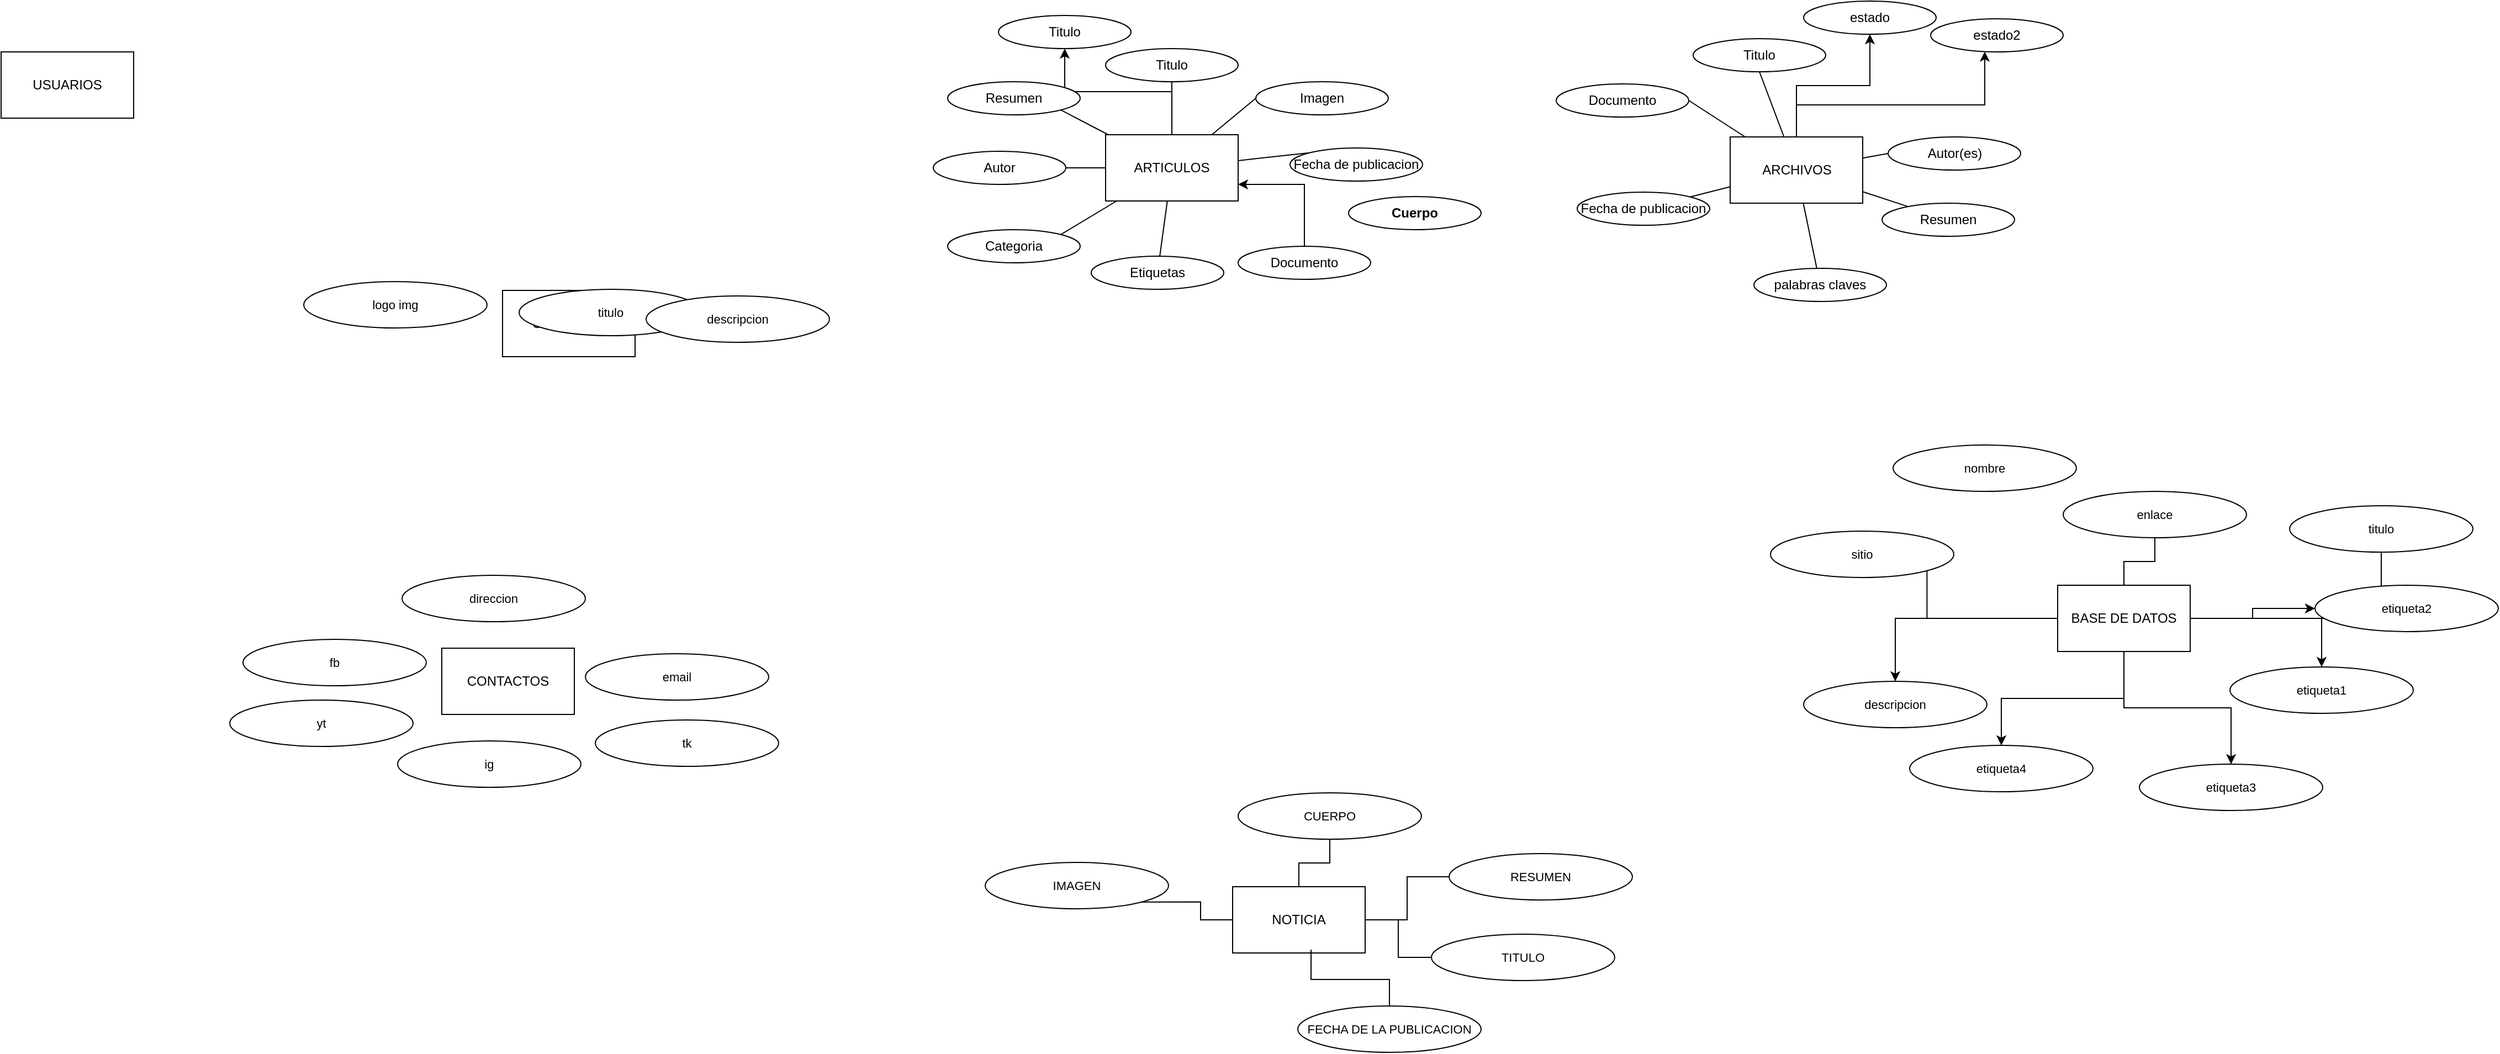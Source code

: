 <mxfile version="24.8.4">
  <diagram name="Página-1" id="BgEUgIXVF9JAin6NmmYM">
    <mxGraphModel dx="4540" dy="1693" grid="0" gridSize="10" guides="1" tooltips="0" connect="1" arrows="1" fold="1" page="1" pageScale="1" pageWidth="827" pageHeight="1169" math="0" shadow="0">
      <root>
        <mxCell id="0" />
        <mxCell id="1" parent="0" />
        <mxCell id="VjS8RUSLuPDRMbRv6DW_-11" style="rounded=0;orthogonalLoop=1;jettySize=auto;html=1;labelBackgroundColor=none;fontColor=default;startArrow=none;startFill=0;endArrow=none;endFill=0;" parent="1" source="VjS8RUSLuPDRMbRv6DW_-1" target="VjS8RUSLuPDRMbRv6DW_-6" edge="1">
          <mxGeometry relative="1" as="geometry" />
        </mxCell>
        <mxCell id="U4oDMc-3Pv_o8gQOZ0Js-1" style="edgeStyle=none;shape=connector;rounded=0;orthogonalLoop=1;jettySize=auto;html=1;entryX=0;entryY=0.5;entryDx=0;entryDy=0;strokeColor=default;align=center;verticalAlign=middle;fontFamily=Helvetica;fontSize=11;fontColor=default;labelBackgroundColor=none;startArrow=none;startFill=0;endArrow=none;endFill=0;" parent="1" source="VjS8RUSLuPDRMbRv6DW_-1" target="VjS8RUSLuPDRMbRv6DW_-7" edge="1">
          <mxGeometry relative="1" as="geometry" />
        </mxCell>
        <mxCell id="U4oDMc-3Pv_o8gQOZ0Js-2" style="edgeStyle=none;shape=connector;rounded=0;orthogonalLoop=1;jettySize=auto;html=1;entryX=0.5;entryY=1;entryDx=0;entryDy=0;strokeColor=default;align=center;verticalAlign=middle;fontFamily=Helvetica;fontSize=11;fontColor=default;labelBackgroundColor=none;startArrow=none;startFill=0;endArrow=none;endFill=0;" parent="1" source="VjS8RUSLuPDRMbRv6DW_-1" target="VjS8RUSLuPDRMbRv6DW_-2" edge="1">
          <mxGeometry relative="1" as="geometry" />
        </mxCell>
        <mxCell id="U4oDMc-3Pv_o8gQOZ0Js-3" style="edgeStyle=none;shape=connector;rounded=0;orthogonalLoop=1;jettySize=auto;html=1;entryX=1;entryY=1;entryDx=0;entryDy=0;strokeColor=default;align=center;verticalAlign=middle;fontFamily=Helvetica;fontSize=11;fontColor=default;labelBackgroundColor=none;startArrow=none;startFill=0;endArrow=none;endFill=0;" parent="1" source="VjS8RUSLuPDRMbRv6DW_-1" target="VjS8RUSLuPDRMbRv6DW_-3" edge="1">
          <mxGeometry relative="1" as="geometry" />
        </mxCell>
        <mxCell id="U4oDMc-3Pv_o8gQOZ0Js-4" style="edgeStyle=none;shape=connector;rounded=0;orthogonalLoop=1;jettySize=auto;html=1;entryX=1;entryY=0.5;entryDx=0;entryDy=0;strokeColor=default;align=center;verticalAlign=middle;fontFamily=Helvetica;fontSize=11;fontColor=default;labelBackgroundColor=none;startArrow=none;startFill=0;endArrow=none;endFill=0;" parent="1" source="VjS8RUSLuPDRMbRv6DW_-1" target="VjS8RUSLuPDRMbRv6DW_-5" edge="1">
          <mxGeometry relative="1" as="geometry" />
        </mxCell>
        <mxCell id="U4oDMc-3Pv_o8gQOZ0Js-5" style="edgeStyle=none;shape=connector;rounded=0;orthogonalLoop=1;jettySize=auto;html=1;entryX=1;entryY=0;entryDx=0;entryDy=0;strokeColor=default;align=center;verticalAlign=middle;fontFamily=Helvetica;fontSize=11;fontColor=default;labelBackgroundColor=none;startArrow=none;startFill=0;endArrow=none;endFill=0;" parent="1" source="VjS8RUSLuPDRMbRv6DW_-1" target="VjS8RUSLuPDRMbRv6DW_-4" edge="1">
          <mxGeometry relative="1" as="geometry" />
        </mxCell>
        <mxCell id="U4oDMc-3Pv_o8gQOZ0Js-25" style="edgeStyle=none;shape=connector;rounded=0;orthogonalLoop=1;jettySize=auto;html=1;entryX=0;entryY=0;entryDx=0;entryDy=0;strokeColor=default;align=center;verticalAlign=middle;fontFamily=Helvetica;fontSize=11;fontColor=default;labelBackgroundColor=none;startArrow=none;startFill=0;endArrow=none;endFill=0;" parent="1" source="VjS8RUSLuPDRMbRv6DW_-1" target="U4oDMc-3Pv_o8gQOZ0Js-24" edge="1">
          <mxGeometry relative="1" as="geometry" />
        </mxCell>
        <mxCell id="QELncUo0DAYDPfjyvbqe-34" style="edgeStyle=orthogonalEdgeStyle;rounded=0;orthogonalLoop=1;jettySize=auto;html=1;" edge="1" parent="1" source="VjS8RUSLuPDRMbRv6DW_-1" target="QELncUo0DAYDPfjyvbqe-33">
          <mxGeometry relative="1" as="geometry" />
        </mxCell>
        <mxCell id="VjS8RUSLuPDRMbRv6DW_-1" value="ARTICULOS" style="rounded=0;whiteSpace=wrap;html=1;labelBackgroundColor=none;" parent="1" vertex="1">
          <mxGeometry x="228" y="152" width="120" height="60" as="geometry" />
        </mxCell>
        <mxCell id="VjS8RUSLuPDRMbRv6DW_-2" value="Titulo" style="ellipse;whiteSpace=wrap;html=1;rounded=0;labelBackgroundColor=none;" parent="1" vertex="1">
          <mxGeometry x="228" y="74" width="120" height="30" as="geometry" />
        </mxCell>
        <mxCell id="VjS8RUSLuPDRMbRv6DW_-3" value="Resumen" style="ellipse;whiteSpace=wrap;html=1;rounded=0;labelBackgroundColor=none;" parent="1" vertex="1">
          <mxGeometry x="85" y="104" width="120" height="30" as="geometry" />
        </mxCell>
        <mxCell id="VjS8RUSLuPDRMbRv6DW_-4" value="Categoria" style="ellipse;whiteSpace=wrap;html=1;rounded=0;labelBackgroundColor=none;" parent="1" vertex="1">
          <mxGeometry x="85" y="238" width="120" height="30" as="geometry" />
        </mxCell>
        <mxCell id="VjS8RUSLuPDRMbRv6DW_-5" value="Autor" style="ellipse;whiteSpace=wrap;html=1;rounded=0;labelBackgroundColor=none;" parent="1" vertex="1">
          <mxGeometry x="72" y="167" width="120" height="30" as="geometry" />
        </mxCell>
        <mxCell id="VjS8RUSLuPDRMbRv6DW_-6" value="Etiquetas" style="ellipse;whiteSpace=wrap;html=1;rounded=0;labelBackgroundColor=none;" parent="1" vertex="1">
          <mxGeometry x="215" y="262" width="120" height="30" as="geometry" />
        </mxCell>
        <mxCell id="VjS8RUSLuPDRMbRv6DW_-7" value="Imagen" style="ellipse;whiteSpace=wrap;html=1;rounded=0;labelBackgroundColor=none;" parent="1" vertex="1">
          <mxGeometry x="364" y="104" width="120" height="30" as="geometry" />
        </mxCell>
        <mxCell id="U4oDMc-3Pv_o8gQOZ0Js-6" style="rounded=0;orthogonalLoop=1;jettySize=auto;html=1;labelBackgroundColor=none;fontColor=default;startArrow=none;startFill=0;endArrow=none;endFill=0;" parent="1" source="U4oDMc-3Pv_o8gQOZ0Js-12" target="U4oDMc-3Pv_o8gQOZ0Js-15" edge="1">
          <mxGeometry relative="1" as="geometry" />
        </mxCell>
        <mxCell id="U4oDMc-3Pv_o8gQOZ0Js-7" style="edgeStyle=none;shape=connector;rounded=0;orthogonalLoop=1;jettySize=auto;html=1;entryX=0;entryY=0.5;entryDx=0;entryDy=0;strokeColor=default;align=center;verticalAlign=middle;fontFamily=Helvetica;fontSize=11;fontColor=default;labelBackgroundColor=none;startArrow=none;startFill=0;endArrow=none;endFill=0;" parent="1" source="U4oDMc-3Pv_o8gQOZ0Js-12" target="U4oDMc-3Pv_o8gQOZ0Js-16" edge="1">
          <mxGeometry relative="1" as="geometry" />
        </mxCell>
        <mxCell id="U4oDMc-3Pv_o8gQOZ0Js-8" style="edgeStyle=none;shape=connector;rounded=0;orthogonalLoop=1;jettySize=auto;html=1;entryX=0.5;entryY=1;entryDx=0;entryDy=0;strokeColor=default;align=center;verticalAlign=middle;fontFamily=Helvetica;fontSize=11;fontColor=default;labelBackgroundColor=none;startArrow=none;startFill=0;endArrow=none;endFill=0;" parent="1" source="U4oDMc-3Pv_o8gQOZ0Js-12" target="U4oDMc-3Pv_o8gQOZ0Js-13" edge="1">
          <mxGeometry relative="1" as="geometry" />
        </mxCell>
        <mxCell id="U4oDMc-3Pv_o8gQOZ0Js-11" style="edgeStyle=none;shape=connector;rounded=0;orthogonalLoop=1;jettySize=auto;html=1;entryX=1;entryY=0.5;entryDx=0;entryDy=0;strokeColor=default;align=center;verticalAlign=middle;fontFamily=Helvetica;fontSize=11;fontColor=default;labelBackgroundColor=none;startArrow=none;startFill=0;endArrow=none;endFill=0;" parent="1" source="U4oDMc-3Pv_o8gQOZ0Js-12" target="U4oDMc-3Pv_o8gQOZ0Js-14" edge="1">
          <mxGeometry relative="1" as="geometry" />
        </mxCell>
        <mxCell id="U4oDMc-3Pv_o8gQOZ0Js-21" style="edgeStyle=none;shape=connector;rounded=0;orthogonalLoop=1;jettySize=auto;html=1;strokeColor=default;align=center;verticalAlign=middle;fontFamily=Helvetica;fontSize=11;fontColor=default;labelBackgroundColor=none;startArrow=none;startFill=0;endArrow=none;endFill=0;" parent="1" source="U4oDMc-3Pv_o8gQOZ0Js-12" target="U4oDMc-3Pv_o8gQOZ0Js-20" edge="1">
          <mxGeometry relative="1" as="geometry" />
        </mxCell>
        <mxCell id="U4oDMc-3Pv_o8gQOZ0Js-23" style="edgeStyle=none;shape=connector;rounded=0;orthogonalLoop=1;jettySize=auto;html=1;strokeColor=default;align=center;verticalAlign=middle;fontFamily=Helvetica;fontSize=11;fontColor=default;labelBackgroundColor=none;startArrow=none;startFill=0;endArrow=none;endFill=0;" parent="1" source="U4oDMc-3Pv_o8gQOZ0Js-12" target="U4oDMc-3Pv_o8gQOZ0Js-22" edge="1">
          <mxGeometry relative="1" as="geometry" />
        </mxCell>
        <mxCell id="QELncUo0DAYDPfjyvbqe-29" style="edgeStyle=orthogonalEdgeStyle;rounded=0;orthogonalLoop=1;jettySize=auto;html=1;" edge="1" parent="1" source="U4oDMc-3Pv_o8gQOZ0Js-12" target="QELncUo0DAYDPfjyvbqe-28">
          <mxGeometry relative="1" as="geometry" />
        </mxCell>
        <mxCell id="QELncUo0DAYDPfjyvbqe-31" style="edgeStyle=orthogonalEdgeStyle;rounded=0;orthogonalLoop=1;jettySize=auto;html=1;" edge="1" parent="1" source="U4oDMc-3Pv_o8gQOZ0Js-12" target="QELncUo0DAYDPfjyvbqe-30">
          <mxGeometry relative="1" as="geometry">
            <Array as="points">
              <mxPoint x="854" y="125" />
              <mxPoint x="1024" y="125" />
            </Array>
          </mxGeometry>
        </mxCell>
        <mxCell id="U4oDMc-3Pv_o8gQOZ0Js-12" value="ARCHIVOS" style="rounded=0;whiteSpace=wrap;html=1;labelBackgroundColor=none;" parent="1" vertex="1">
          <mxGeometry x="793.5" y="154" width="120" height="60" as="geometry" />
        </mxCell>
        <mxCell id="U4oDMc-3Pv_o8gQOZ0Js-13" value="Titulo" style="ellipse;whiteSpace=wrap;html=1;rounded=0;labelBackgroundColor=none;" parent="1" vertex="1">
          <mxGeometry x="760" y="65" width="120" height="30" as="geometry" />
        </mxCell>
        <mxCell id="U4oDMc-3Pv_o8gQOZ0Js-14" value="Documento" style="ellipse;whiteSpace=wrap;html=1;rounded=0;labelBackgroundColor=none;" parent="1" vertex="1">
          <mxGeometry x="636" y="106" width="120" height="30" as="geometry" />
        </mxCell>
        <mxCell id="U4oDMc-3Pv_o8gQOZ0Js-15" value="Fecha de publicacion" style="ellipse;whiteSpace=wrap;html=1;rounded=0;labelBackgroundColor=none;" parent="1" vertex="1">
          <mxGeometry x="655" y="204" width="120" height="30" as="geometry" />
        </mxCell>
        <mxCell id="U4oDMc-3Pv_o8gQOZ0Js-16" value="Autor(es)" style="ellipse;whiteSpace=wrap;html=1;rounded=0;labelBackgroundColor=none;" parent="1" vertex="1">
          <mxGeometry x="936.5" y="154" width="120" height="30" as="geometry" />
        </mxCell>
        <mxCell id="U4oDMc-3Pv_o8gQOZ0Js-18" value="USUARIOS" style="rounded=0;whiteSpace=wrap;html=1;labelBackgroundColor=none;" parent="1" vertex="1">
          <mxGeometry x="-772" y="77" width="120" height="60" as="geometry" />
        </mxCell>
        <mxCell id="QqLRDMsVvMt8dBRcY5Dh-9" style="edgeStyle=orthogonalEdgeStyle;shape=connector;rounded=0;orthogonalLoop=1;jettySize=auto;html=1;entryX=1;entryY=1;entryDx=0;entryDy=0;strokeColor=default;align=center;verticalAlign=middle;fontFamily=Helvetica;fontSize=11;fontColor=default;labelBackgroundColor=default;endArrow=none;endFill=0;" parent="1" source="U4oDMc-3Pv_o8gQOZ0Js-19" target="QqLRDMsVvMt8dBRcY5Dh-6" edge="1">
          <mxGeometry relative="1" as="geometry" />
        </mxCell>
        <mxCell id="QqLRDMsVvMt8dBRcY5Dh-10" style="edgeStyle=orthogonalEdgeStyle;shape=connector;rounded=0;orthogonalLoop=1;jettySize=auto;html=1;strokeColor=default;align=center;verticalAlign=middle;fontFamily=Helvetica;fontSize=11;fontColor=default;labelBackgroundColor=default;endArrow=none;endFill=0;" parent="1" source="U4oDMc-3Pv_o8gQOZ0Js-19" target="QqLRDMsVvMt8dBRcY5Dh-7" edge="1">
          <mxGeometry relative="1" as="geometry" />
        </mxCell>
        <mxCell id="QqLRDMsVvMt8dBRcY5Dh-11" style="edgeStyle=orthogonalEdgeStyle;shape=connector;rounded=0;orthogonalLoop=1;jettySize=auto;html=1;strokeColor=default;align=center;verticalAlign=middle;fontFamily=Helvetica;fontSize=11;fontColor=default;labelBackgroundColor=default;endArrow=none;endFill=0;" parent="1" source="U4oDMc-3Pv_o8gQOZ0Js-19" target="QqLRDMsVvMt8dBRcY5Dh-8" edge="1">
          <mxGeometry relative="1" as="geometry" />
        </mxCell>
        <mxCell id="QELncUo0DAYDPfjyvbqe-7" style="edgeStyle=orthogonalEdgeStyle;rounded=0;orthogonalLoop=1;jettySize=auto;html=1;" edge="1" parent="1" source="U4oDMc-3Pv_o8gQOZ0Js-19" target="QELncUo0DAYDPfjyvbqe-5">
          <mxGeometry relative="1" as="geometry" />
        </mxCell>
        <mxCell id="QELncUo0DAYDPfjyvbqe-8" style="edgeStyle=orthogonalEdgeStyle;rounded=0;orthogonalLoop=1;jettySize=auto;html=1;" edge="1" parent="1" source="U4oDMc-3Pv_o8gQOZ0Js-19" target="QELncUo0DAYDPfjyvbqe-4">
          <mxGeometry relative="1" as="geometry" />
        </mxCell>
        <mxCell id="QELncUo0DAYDPfjyvbqe-9" style="edgeStyle=orthogonalEdgeStyle;rounded=0;orthogonalLoop=1;jettySize=auto;html=1;" edge="1" parent="1" source="U4oDMc-3Pv_o8gQOZ0Js-19" target="QELncUo0DAYDPfjyvbqe-3">
          <mxGeometry relative="1" as="geometry" />
        </mxCell>
        <mxCell id="QELncUo0DAYDPfjyvbqe-10" style="edgeStyle=orthogonalEdgeStyle;rounded=0;orthogonalLoop=1;jettySize=auto;html=1;" edge="1" parent="1" source="U4oDMc-3Pv_o8gQOZ0Js-19" target="QELncUo0DAYDPfjyvbqe-2">
          <mxGeometry relative="1" as="geometry" />
        </mxCell>
        <mxCell id="QELncUo0DAYDPfjyvbqe-11" style="edgeStyle=orthogonalEdgeStyle;rounded=0;orthogonalLoop=1;jettySize=auto;html=1;" edge="1" parent="1" source="U4oDMc-3Pv_o8gQOZ0Js-19" target="QELncUo0DAYDPfjyvbqe-1">
          <mxGeometry relative="1" as="geometry" />
        </mxCell>
        <mxCell id="U4oDMc-3Pv_o8gQOZ0Js-19" value="BASE DE DATOS" style="rounded=0;whiteSpace=wrap;html=1;labelBackgroundColor=none;" parent="1" vertex="1">
          <mxGeometry x="1090" y="560" width="120" height="60" as="geometry" />
        </mxCell>
        <mxCell id="U4oDMc-3Pv_o8gQOZ0Js-20" value="Resumen" style="ellipse;whiteSpace=wrap;html=1;rounded=0;labelBackgroundColor=none;" parent="1" vertex="1">
          <mxGeometry x="931" y="214" width="120" height="30" as="geometry" />
        </mxCell>
        <mxCell id="U4oDMc-3Pv_o8gQOZ0Js-22" value="palabras claves" style="ellipse;whiteSpace=wrap;html=1;rounded=0;labelBackgroundColor=none;" parent="1" vertex="1">
          <mxGeometry x="815" y="273" width="120" height="30" as="geometry" />
        </mxCell>
        <mxCell id="U4oDMc-3Pv_o8gQOZ0Js-24" value="Fecha de publicacion" style="ellipse;whiteSpace=wrap;html=1;rounded=0;labelBackgroundColor=none;" parent="1" vertex="1">
          <mxGeometry x="395" y="164" width="120" height="30" as="geometry" />
        </mxCell>
        <mxCell id="QqLRDMsVvMt8dBRcY5Dh-6" value="sitio" style="ellipse;whiteSpace=wrap;html=1;fontFamily=Helvetica;fontSize=11;fontColor=default;labelBackgroundColor=default;" parent="1" vertex="1">
          <mxGeometry x="830" y="511" width="166" height="42" as="geometry" />
        </mxCell>
        <mxCell id="QqLRDMsVvMt8dBRcY5Dh-7" value="enlace" style="ellipse;whiteSpace=wrap;html=1;fontFamily=Helvetica;fontSize=11;fontColor=default;labelBackgroundColor=default;" parent="1" vertex="1">
          <mxGeometry x="1095" y="475" width="166" height="42" as="geometry" />
        </mxCell>
        <mxCell id="QqLRDMsVvMt8dBRcY5Dh-8" value="titulo" style="ellipse;whiteSpace=wrap;html=1;fontFamily=Helvetica;fontSize=11;fontColor=default;labelBackgroundColor=default;" parent="1" vertex="1">
          <mxGeometry x="1300" y="488" width="166" height="42" as="geometry" />
        </mxCell>
        <mxCell id="QqLRDMsVvMt8dBRcY5Dh-12" value="nombre" style="ellipse;whiteSpace=wrap;html=1;fontFamily=Helvetica;fontSize=11;fontColor=default;labelBackgroundColor=default;" parent="1" vertex="1">
          <mxGeometry x="941" y="433" width="166" height="42" as="geometry" />
        </mxCell>
        <mxCell id="QqLRDMsVvMt8dBRcY5Dh-13" style="edgeStyle=orthogonalEdgeStyle;shape=connector;rounded=0;orthogonalLoop=1;jettySize=auto;html=1;entryX=1;entryY=1;entryDx=0;entryDy=0;strokeColor=default;align=center;verticalAlign=middle;fontFamily=Helvetica;fontSize=11;fontColor=default;labelBackgroundColor=default;endArrow=none;endFill=0;" parent="1" source="QqLRDMsVvMt8dBRcY5Dh-16" target="QqLRDMsVvMt8dBRcY5Dh-17" edge="1">
          <mxGeometry relative="1" as="geometry" />
        </mxCell>
        <mxCell id="QqLRDMsVvMt8dBRcY5Dh-14" style="edgeStyle=orthogonalEdgeStyle;shape=connector;rounded=0;orthogonalLoop=1;jettySize=auto;html=1;strokeColor=default;align=center;verticalAlign=middle;fontFamily=Helvetica;fontSize=11;fontColor=default;labelBackgroundColor=default;endArrow=none;endFill=0;" parent="1" source="QqLRDMsVvMt8dBRcY5Dh-16" target="QqLRDMsVvMt8dBRcY5Dh-18" edge="1">
          <mxGeometry relative="1" as="geometry" />
        </mxCell>
        <mxCell id="QqLRDMsVvMt8dBRcY5Dh-15" style="edgeStyle=orthogonalEdgeStyle;shape=connector;rounded=0;orthogonalLoop=1;jettySize=auto;html=1;strokeColor=default;align=center;verticalAlign=middle;fontFamily=Helvetica;fontSize=11;fontColor=default;labelBackgroundColor=default;endArrow=none;endFill=0;" parent="1" source="QqLRDMsVvMt8dBRcY5Dh-16" target="QqLRDMsVvMt8dBRcY5Dh-19" edge="1">
          <mxGeometry relative="1" as="geometry" />
        </mxCell>
        <mxCell id="QqLRDMsVvMt8dBRcY5Dh-16" value="NOTICIA" style="rounded=0;whiteSpace=wrap;html=1;labelBackgroundColor=none;" parent="1" vertex="1">
          <mxGeometry x="343" y="833" width="120" height="60" as="geometry" />
        </mxCell>
        <mxCell id="QqLRDMsVvMt8dBRcY5Dh-17" value="IMAGEN" style="ellipse;whiteSpace=wrap;html=1;fontFamily=Helvetica;fontSize=11;fontColor=default;labelBackgroundColor=default;" parent="1" vertex="1">
          <mxGeometry x="119" y="811" width="166" height="42" as="geometry" />
        </mxCell>
        <mxCell id="QqLRDMsVvMt8dBRcY5Dh-18" value="CUERPO" style="ellipse;whiteSpace=wrap;html=1;fontFamily=Helvetica;fontSize=11;fontColor=default;labelBackgroundColor=default;" parent="1" vertex="1">
          <mxGeometry x="348" y="748" width="166" height="42" as="geometry" />
        </mxCell>
        <mxCell id="QqLRDMsVvMt8dBRcY5Dh-19" value="RESUMEN" style="ellipse;whiteSpace=wrap;html=1;fontFamily=Helvetica;fontSize=11;fontColor=default;labelBackgroundColor=default;" parent="1" vertex="1">
          <mxGeometry x="539" y="803" width="166" height="42" as="geometry" />
        </mxCell>
        <mxCell id="QqLRDMsVvMt8dBRcY5Dh-21" style="edgeStyle=orthogonalEdgeStyle;shape=connector;rounded=0;orthogonalLoop=1;jettySize=auto;html=1;strokeColor=default;align=center;verticalAlign=middle;fontFamily=Helvetica;fontSize=11;fontColor=default;labelBackgroundColor=default;endArrow=none;endFill=0;" parent="1" source="QqLRDMsVvMt8dBRcY5Dh-20" target="QqLRDMsVvMt8dBRcY5Dh-16" edge="1">
          <mxGeometry relative="1" as="geometry" />
        </mxCell>
        <mxCell id="QqLRDMsVvMt8dBRcY5Dh-20" value="TITULO" style="ellipse;whiteSpace=wrap;html=1;fontFamily=Helvetica;fontSize=11;fontColor=default;labelBackgroundColor=default;" parent="1" vertex="1">
          <mxGeometry x="523" y="876" width="166" height="42" as="geometry" />
        </mxCell>
        <mxCell id="QqLRDMsVvMt8dBRcY5Dh-22" value="FECHA DE LA PUBLICACION" style="ellipse;whiteSpace=wrap;html=1;fontFamily=Helvetica;fontSize=11;fontColor=default;labelBackgroundColor=default;" parent="1" vertex="1">
          <mxGeometry x="402" y="941" width="166" height="42" as="geometry" />
        </mxCell>
        <mxCell id="QqLRDMsVvMt8dBRcY5Dh-23" style="edgeStyle=orthogonalEdgeStyle;shape=connector;rounded=0;orthogonalLoop=1;jettySize=auto;html=1;entryX=0.592;entryY=0.95;entryDx=0;entryDy=0;entryPerimeter=0;strokeColor=default;align=center;verticalAlign=middle;fontFamily=Helvetica;fontSize=11;fontColor=default;labelBackgroundColor=default;endArrow=none;endFill=0;" parent="1" source="QqLRDMsVvMt8dBRcY5Dh-22" target="QqLRDMsVvMt8dBRcY5Dh-16" edge="1">
          <mxGeometry relative="1" as="geometry" />
        </mxCell>
        <mxCell id="QELncUo0DAYDPfjyvbqe-1" value="etiqueta1" style="ellipse;whiteSpace=wrap;html=1;fontFamily=Helvetica;fontSize=11;fontColor=default;labelBackgroundColor=default;" vertex="1" parent="1">
          <mxGeometry x="1246" y="634" width="166" height="42" as="geometry" />
        </mxCell>
        <mxCell id="QELncUo0DAYDPfjyvbqe-2" value="etiqueta2" style="ellipse;whiteSpace=wrap;html=1;fontFamily=Helvetica;fontSize=11;fontColor=default;labelBackgroundColor=default;" vertex="1" parent="1">
          <mxGeometry x="1323" y="560" width="166" height="42" as="geometry" />
        </mxCell>
        <mxCell id="QELncUo0DAYDPfjyvbqe-3" value="etiqueta3" style="ellipse;whiteSpace=wrap;html=1;fontFamily=Helvetica;fontSize=11;fontColor=default;labelBackgroundColor=default;" vertex="1" parent="1">
          <mxGeometry x="1164" y="722" width="166" height="42" as="geometry" />
        </mxCell>
        <mxCell id="QELncUo0DAYDPfjyvbqe-4" value="etiqueta4" style="ellipse;whiteSpace=wrap;html=1;fontFamily=Helvetica;fontSize=11;fontColor=default;labelBackgroundColor=default;" vertex="1" parent="1">
          <mxGeometry x="956" y="705" width="166" height="42" as="geometry" />
        </mxCell>
        <mxCell id="QELncUo0DAYDPfjyvbqe-5" value="descripcion" style="ellipse;whiteSpace=wrap;html=1;fontFamily=Helvetica;fontSize=11;fontColor=default;labelBackgroundColor=default;" vertex="1" parent="1">
          <mxGeometry x="860" y="647" width="166" height="42" as="geometry" />
        </mxCell>
        <mxCell id="QELncUo0DAYDPfjyvbqe-13" style="edgeStyle=orthogonalEdgeStyle;rounded=0;orthogonalLoop=1;jettySize=auto;html=1;entryX=1;entryY=0.75;entryDx=0;entryDy=0;" edge="1" parent="1" source="QELncUo0DAYDPfjyvbqe-12" target="VjS8RUSLuPDRMbRv6DW_-1">
          <mxGeometry relative="1" as="geometry" />
        </mxCell>
        <mxCell id="QELncUo0DAYDPfjyvbqe-12" value="Documento" style="ellipse;whiteSpace=wrap;html=1;rounded=0;labelBackgroundColor=none;" vertex="1" parent="1">
          <mxGeometry x="348" y="253" width="120" height="30" as="geometry" />
        </mxCell>
        <mxCell id="QELncUo0DAYDPfjyvbqe-14" value="Cuerpo" style="ellipse;whiteSpace=wrap;html=1;rounded=0;labelBackgroundColor=none;fontStyle=1" vertex="1" parent="1">
          <mxGeometry x="448" y="208" width="120" height="30" as="geometry" />
        </mxCell>
        <mxCell id="QELncUo0DAYDPfjyvbqe-15" value="SERVICIOS" style="rounded=0;whiteSpace=wrap;html=1;labelBackgroundColor=none;" vertex="1" parent="1">
          <mxGeometry x="-318" y="293" width="120" height="60" as="geometry" />
        </mxCell>
        <mxCell id="QELncUo0DAYDPfjyvbqe-16" value="titulo" style="ellipse;whiteSpace=wrap;html=1;fontFamily=Helvetica;fontSize=11;fontColor=default;labelBackgroundColor=default;" vertex="1" parent="1">
          <mxGeometry x="-303" y="292" width="166" height="42" as="geometry" />
        </mxCell>
        <mxCell id="QELncUo0DAYDPfjyvbqe-17" value="descripcion" style="ellipse;whiteSpace=wrap;html=1;fontFamily=Helvetica;fontSize=11;fontColor=default;labelBackgroundColor=default;" vertex="1" parent="1">
          <mxGeometry x="-188" y="298" width="166" height="42" as="geometry" />
        </mxCell>
        <mxCell id="QELncUo0DAYDPfjyvbqe-18" value="logo img" style="ellipse;whiteSpace=wrap;html=1;fontFamily=Helvetica;fontSize=11;fontColor=default;labelBackgroundColor=default;" vertex="1" parent="1">
          <mxGeometry x="-498" y="285" width="166" height="42" as="geometry" />
        </mxCell>
        <mxCell id="QELncUo0DAYDPfjyvbqe-21" value="CONTACTOS" style="rounded=0;whiteSpace=wrap;html=1;labelBackgroundColor=none;" vertex="1" parent="1">
          <mxGeometry x="-373" y="617" width="120" height="60" as="geometry" />
        </mxCell>
        <mxCell id="QELncUo0DAYDPfjyvbqe-22" value="direccion" style="ellipse;whiteSpace=wrap;html=1;fontFamily=Helvetica;fontSize=11;fontColor=default;labelBackgroundColor=default;" vertex="1" parent="1">
          <mxGeometry x="-409" y="551" width="166" height="42" as="geometry" />
        </mxCell>
        <mxCell id="QELncUo0DAYDPfjyvbqe-23" value="email" style="ellipse;whiteSpace=wrap;html=1;fontFamily=Helvetica;fontSize=11;fontColor=default;labelBackgroundColor=default;" vertex="1" parent="1">
          <mxGeometry x="-243" y="622" width="166" height="42" as="geometry" />
        </mxCell>
        <mxCell id="QELncUo0DAYDPfjyvbqe-24" value="fb" style="ellipse;whiteSpace=wrap;html=1;fontFamily=Helvetica;fontSize=11;fontColor=default;labelBackgroundColor=default;" vertex="1" parent="1">
          <mxGeometry x="-553" y="609" width="166" height="42" as="geometry" />
        </mxCell>
        <mxCell id="QELncUo0DAYDPfjyvbqe-25" value="yt" style="ellipse;whiteSpace=wrap;html=1;fontFamily=Helvetica;fontSize=11;fontColor=default;labelBackgroundColor=default;" vertex="1" parent="1">
          <mxGeometry x="-565" y="664" width="166" height="42" as="geometry" />
        </mxCell>
        <mxCell id="QELncUo0DAYDPfjyvbqe-26" value="ig" style="ellipse;whiteSpace=wrap;html=1;fontFamily=Helvetica;fontSize=11;fontColor=default;labelBackgroundColor=default;" vertex="1" parent="1">
          <mxGeometry x="-413" y="701" width="166" height="42" as="geometry" />
        </mxCell>
        <mxCell id="QELncUo0DAYDPfjyvbqe-27" value="tk" style="ellipse;whiteSpace=wrap;html=1;fontFamily=Helvetica;fontSize=11;fontColor=default;labelBackgroundColor=default;" vertex="1" parent="1">
          <mxGeometry x="-234" y="682" width="166" height="42" as="geometry" />
        </mxCell>
        <mxCell id="QELncUo0DAYDPfjyvbqe-28" value="estado" style="ellipse;whiteSpace=wrap;html=1;rounded=0;labelBackgroundColor=none;" vertex="1" parent="1">
          <mxGeometry x="860" y="31" width="120" height="30" as="geometry" />
        </mxCell>
        <mxCell id="QELncUo0DAYDPfjyvbqe-30" value="estado2" style="ellipse;whiteSpace=wrap;html=1;rounded=0;labelBackgroundColor=none;" vertex="1" parent="1">
          <mxGeometry x="975" y="47" width="120" height="30" as="geometry" />
        </mxCell>
        <mxCell id="QELncUo0DAYDPfjyvbqe-33" value="Titulo" style="ellipse;whiteSpace=wrap;html=1;rounded=0;labelBackgroundColor=none;" vertex="1" parent="1">
          <mxGeometry x="131" y="44" width="120" height="30" as="geometry" />
        </mxCell>
      </root>
    </mxGraphModel>
  </diagram>
</mxfile>
